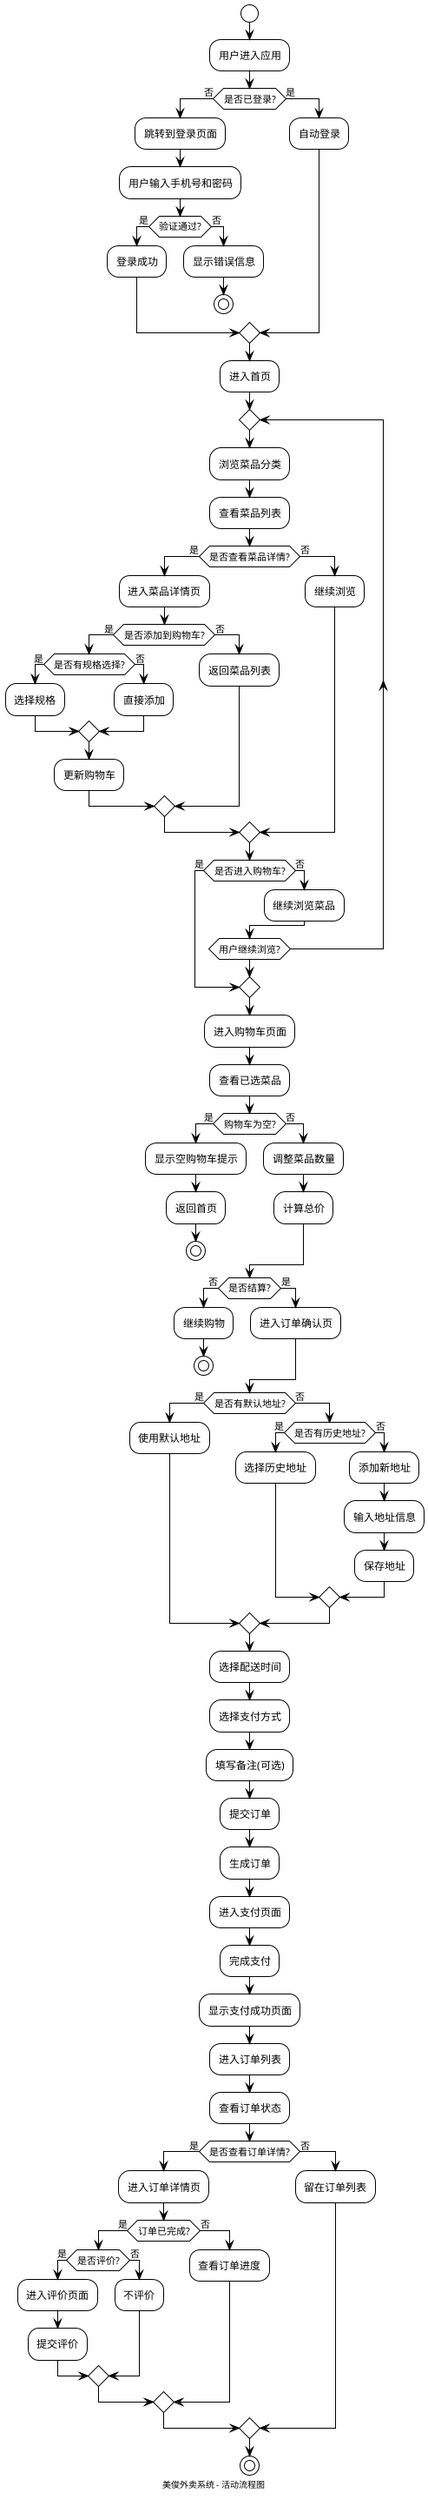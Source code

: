@startuml 美俊外卖系统活动流程图

!theme plain
skinparam backgroundColor white
skinparam activityBorderColor black
skinparam activityBackgroundColor white
skinparam arrowColor black

start

:用户进入应用;

if (是否已登录?) then (否)
  :跳转到登录页面;
  :用户输入手机号和密码;
  
  if (验证通过?) then (是)
    :登录成功;
  else (否)
    :显示错误信息;
    stop
  endif
else (是)
  :自动登录;
endif

:进入首页;

repeat
  :浏览菜品分类;
  :查看菜品列表;
  
  if (是否查看菜品详情?) then (是)
    :进入菜品详情页;
    
    if (是否添加到购物车?) then (是)
      if (是否有规格选择?) then (是)
        :选择规格;
      else (否)
        :直接添加;
      endif
      :更新购物车;
    else (否)
      :返回菜品列表;
    endif
  else (否)
    :继续浏览;
  endif
  
  if (是否进入购物车?) then (是)
    break
  else (否)
    :继续浏览菜品;
  endif
repeat while (用户继续浏览?)

:进入购物车页面;
:查看已选菜品;

if (购物车为空?) then (是)
  :显示空购物车提示;
  :返回首页;
  stop
else (否)
  :调整菜品数量;
  :计算总价;
endif

if (是否结算?) then (否)
  :继续购物;
  stop
else (是)
  :进入订单确认页;
endif

if (是否有默认地址?) then (是)
  :使用默认地址;
else (否)
  if (是否有历史地址?) then (是)
    :选择历史地址;
  else (否)
    :添加新地址;
    :输入地址信息;
    :保存地址;
  endif
endif

:选择配送时间;
:选择支付方式;
:填写备注(可选);

:提交订单;
:生成订单;

:进入支付页面;
:完成支付;

:显示支付成功页面;

:进入订单列表;
:查看订单状态;

if (是否查看订单详情?) then (是)
  :进入订单详情页;
  
  if (订单已完成?) then (是)
    if (是否评价?) then (是)
      :进入评价页面;
      :提交评价;
    else (否)
      :不评价;
    endif
  else (否)
    :查看订单进度;
  endif
else (否)
  :留在订单列表;
endif

stop

footer "美俊外卖系统 - 活动流程图"

@enduml 